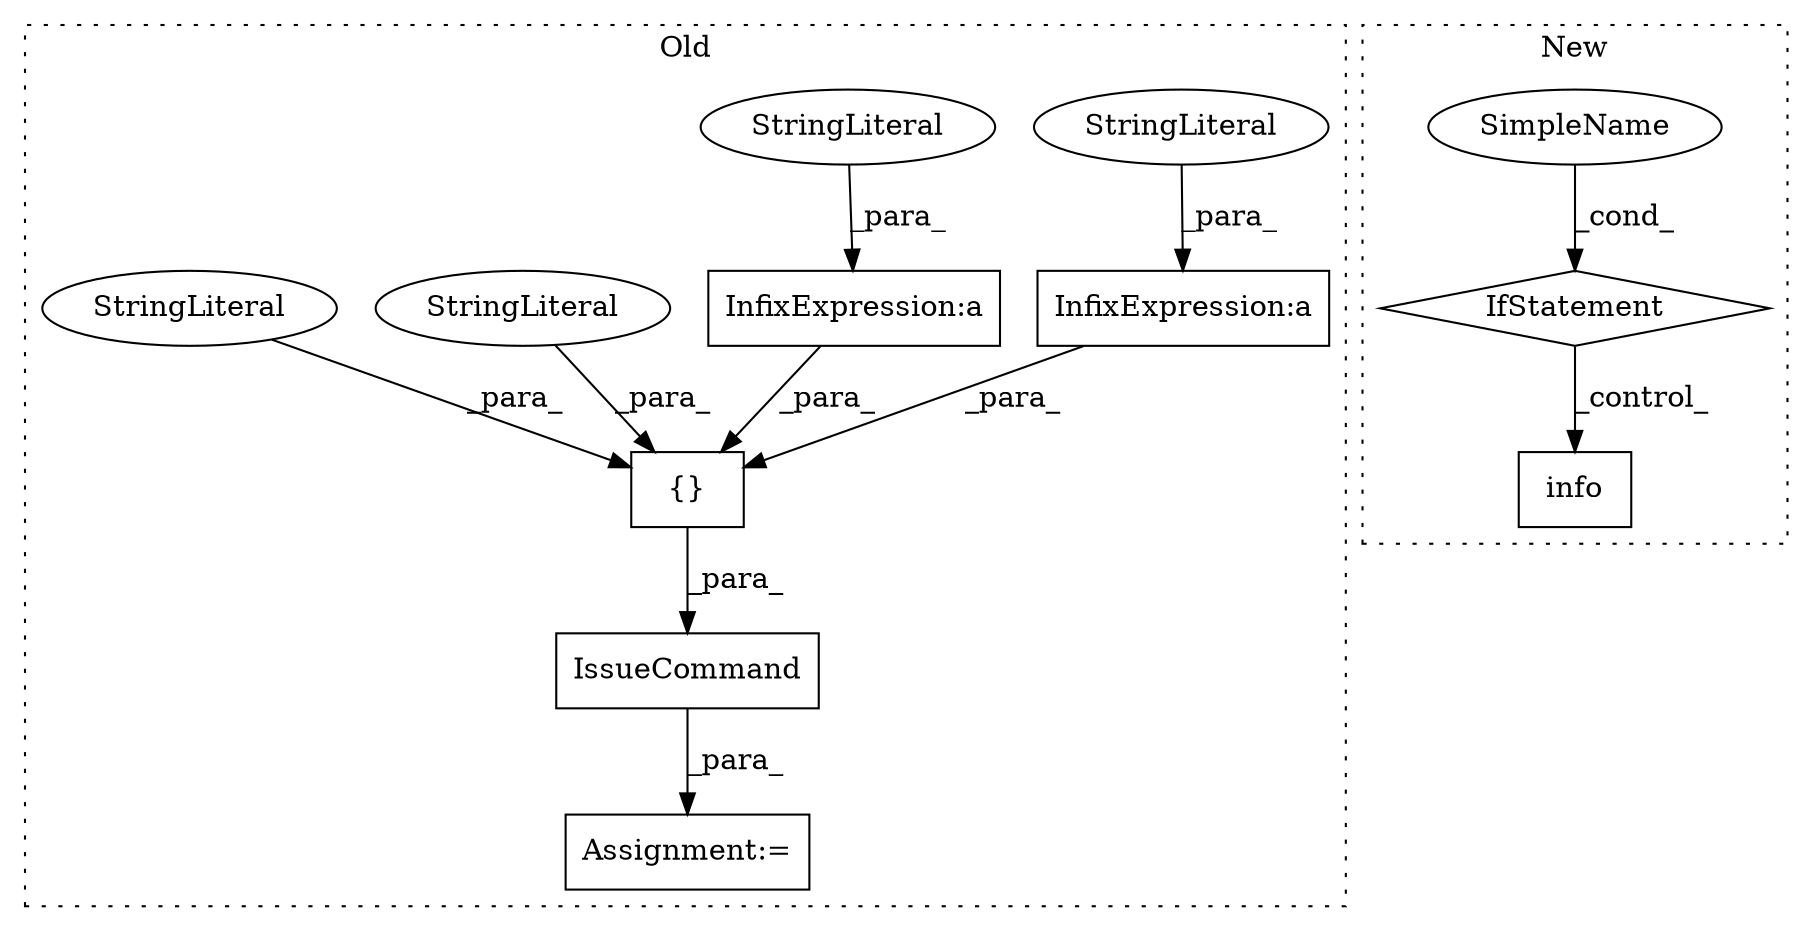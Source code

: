 digraph G {
subgraph cluster0 {
1 [label="IssueCommand" a="32" s="14032,14053" l="13,1" shape="box"];
4 [label="InfixExpression:a" a="27" s="13691" l="3" shape="box"];
5 [label="InfixExpression:a" a="27" s="13721" l="3" shape="box"];
6 [label="{}" a="4" s="13630,13736" l="1,1" shape="box"];
8 [label="StringLiteral" a="45" s="13662" l="29" shape="ellipse"];
9 [label="StringLiteral" a="45" s="13708" l="13" shape="ellipse"];
10 [label="StringLiteral" a="45" s="13631" l="5" shape="ellipse"];
11 [label="StringLiteral" a="45" s="13637" l="23" shape="ellipse"];
12 [label="Assignment:=" a="7" s="14022" l="2" shape="box"];
label = "Old";
style="dotted";
}
subgraph cluster1 {
2 [label="info" a="32" s="15276,15324" l="5,1" shape="box"];
3 [label="IfStatement" a="25" s="15236,15254" l="4,2" shape="diamond"];
7 [label="SimpleName" a="42" s="15240" l="14" shape="ellipse"];
label = "New";
style="dotted";
}
1 -> 12 [label="_para_"];
3 -> 2 [label="_control_"];
4 -> 6 [label="_para_"];
5 -> 6 [label="_para_"];
6 -> 1 [label="_para_"];
7 -> 3 [label="_cond_"];
8 -> 4 [label="_para_"];
9 -> 5 [label="_para_"];
10 -> 6 [label="_para_"];
11 -> 6 [label="_para_"];
}